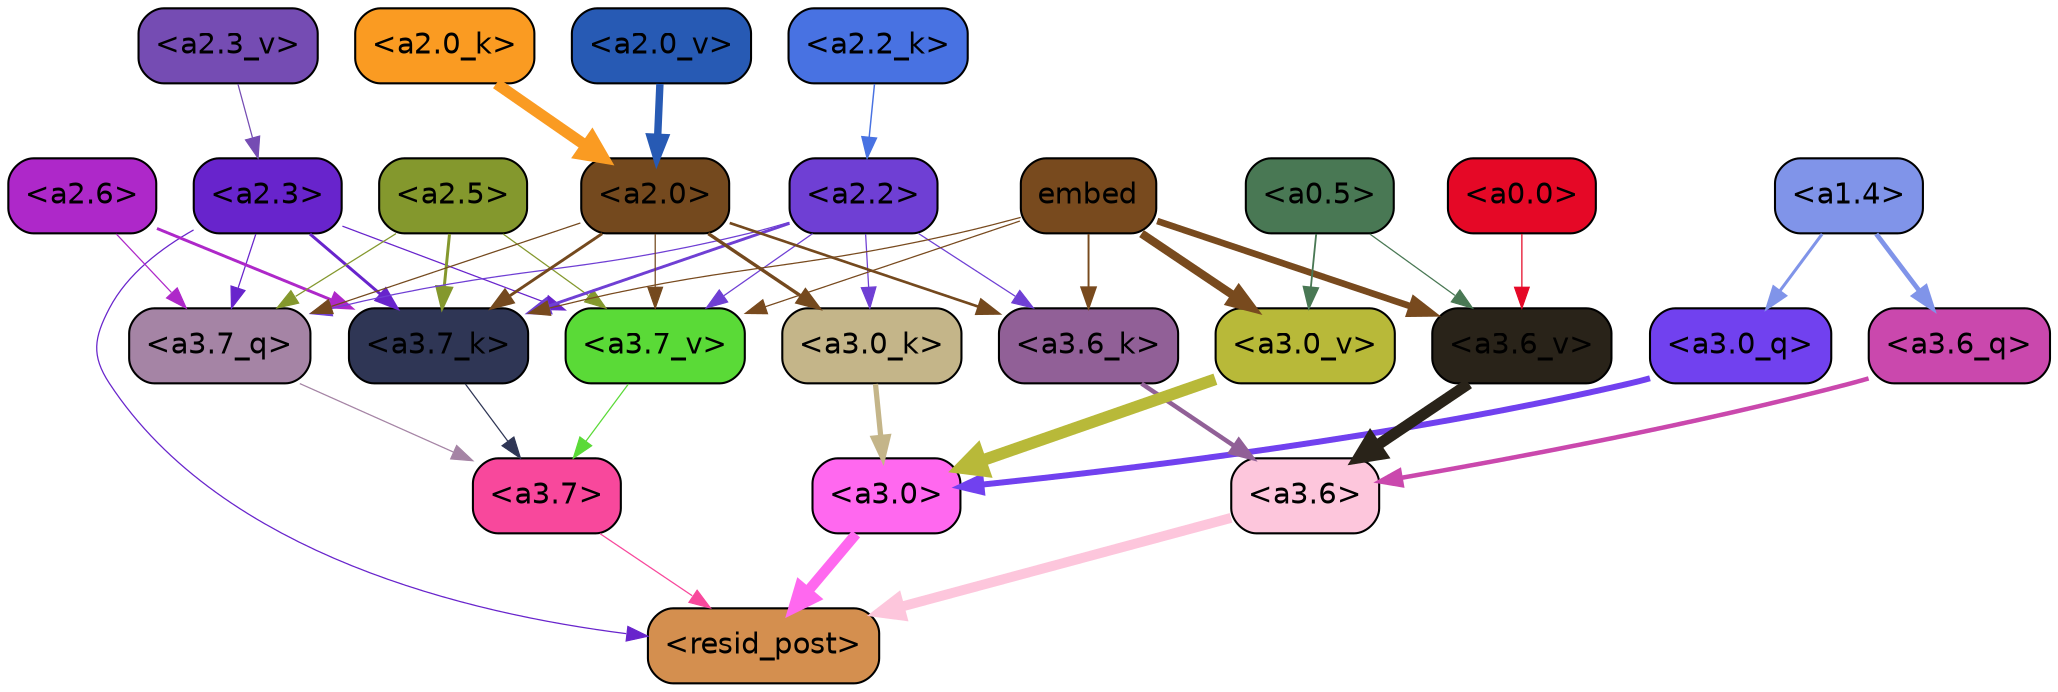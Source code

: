 strict digraph "" {
	graph [bgcolor=transparent,
		layout=dot,
		overlap=false,
		splines=true
	];
	"<a3.7>"	[color=black,
		fillcolor="#f8489c",
		fontname=Helvetica,
		shape=box,
		style="filled, rounded"];
	"<resid_post>"	[color=black,
		fillcolor="#d48f4f",
		fontname=Helvetica,
		shape=box,
		style="filled, rounded"];
	"<a3.7>" -> "<resid_post>"	[color="#f8489c",
		penwidth=0.6];
	"<a3.6>"	[color=black,
		fillcolor="#fdc6dc",
		fontname=Helvetica,
		shape=box,
		style="filled, rounded"];
	"<a3.6>" -> "<resid_post>"	[color="#fdc6dc",
		penwidth=4.749041676521301];
	"<a3.0>"	[color=black,
		fillcolor="#ff68ef",
		fontname=Helvetica,
		shape=box,
		style="filled, rounded"];
	"<a3.0>" -> "<resid_post>"	[color="#ff68ef",
		penwidth=5.004215121269226];
	"<a2.3>"	[color=black,
		fillcolor="#6824cc",
		fontname=Helvetica,
		shape=box,
		style="filled, rounded"];
	"<a2.3>" -> "<resid_post>"	[color="#6824cc",
		penwidth=0.6];
	"<a3.7_q>"	[color=black,
		fillcolor="#a584a5",
		fontname=Helvetica,
		shape=box,
		style="filled, rounded"];
	"<a2.3>" -> "<a3.7_q>"	[color="#6824cc",
		penwidth=0.6];
	"<a3.7_k>"	[color=black,
		fillcolor="#2f3655",
		fontname=Helvetica,
		shape=box,
		style="filled, rounded"];
	"<a2.3>" -> "<a3.7_k>"	[color="#6824cc",
		penwidth=1.4391854107379913];
	"<a3.7_v>"	[color=black,
		fillcolor="#5ada37",
		fontname=Helvetica,
		shape=box,
		style="filled, rounded"];
	"<a2.3>" -> "<a3.7_v>"	[color="#6824cc",
		penwidth=0.6];
	"<a3.7_q>" -> "<a3.7>"	[color="#a584a5",
		penwidth=0.6];
	"<a3.6_q>"	[color=black,
		fillcolor="#ca48ad",
		fontname=Helvetica,
		shape=box,
		style="filled, rounded"];
	"<a3.6_q>" -> "<a3.6>"	[color="#ca48ad",
		penwidth=2.160832464694977];
	"<a3.0_q>"	[color=black,
		fillcolor="#7141ef",
		fontname=Helvetica,
		shape=box,
		style="filled, rounded"];
	"<a3.0_q>" -> "<a3.0>"	[color="#7141ef",
		penwidth=2.870753765106201];
	"<a3.7_k>" -> "<a3.7>"	[color="#2f3655",
		penwidth=0.6];
	"<a3.6_k>"	[color=black,
		fillcolor="#916097",
		fontname=Helvetica,
		shape=box,
		style="filled, rounded"];
	"<a3.6_k>" -> "<a3.6>"	[color="#916097",
		penwidth=2.13908451795578];
	"<a3.0_k>"	[color=black,
		fillcolor="#c4b589",
		fontname=Helvetica,
		shape=box,
		style="filled, rounded"];
	"<a3.0_k>" -> "<a3.0>"	[color="#c4b589",
		penwidth=2.520303964614868];
	"<a3.7_v>" -> "<a3.7>"	[color="#5ada37",
		penwidth=0.6];
	"<a3.6_v>"	[color=black,
		fillcolor="#292319",
		fontname=Helvetica,
		shape=box,
		style="filled, rounded"];
	"<a3.6_v>" -> "<a3.6>"	[color="#292319",
		penwidth=5.297133803367615];
	"<a3.0_v>"	[color=black,
		fillcolor="#b8b939",
		fontname=Helvetica,
		shape=box,
		style="filled, rounded"];
	"<a3.0_v>" -> "<a3.0>"	[color="#b8b939",
		penwidth=5.680712580680847];
	"<a2.6>"	[color=black,
		fillcolor="#ae28c9",
		fontname=Helvetica,
		shape=box,
		style="filled, rounded"];
	"<a2.6>" -> "<a3.7_q>"	[color="#ae28c9",
		penwidth=0.6];
	"<a2.6>" -> "<a3.7_k>"	[color="#ae28c9",
		penwidth=1.4180794060230255];
	"<a2.5>"	[color=black,
		fillcolor="#84982d",
		fontname=Helvetica,
		shape=box,
		style="filled, rounded"];
	"<a2.5>" -> "<a3.7_q>"	[color="#84982d",
		penwidth=0.6];
	"<a2.5>" -> "<a3.7_k>"	[color="#84982d",
		penwidth=1.4281435310840607];
	"<a2.5>" -> "<a3.7_v>"	[color="#84982d",
		penwidth=0.6];
	"<a2.2>"	[color=black,
		fillcolor="#6f3fd4",
		fontname=Helvetica,
		shape=box,
		style="filled, rounded"];
	"<a2.2>" -> "<a3.7_q>"	[color="#6f3fd4",
		penwidth=0.6];
	"<a2.2>" -> "<a3.7_k>"	[color="#6f3fd4",
		penwidth=1.3982512056827545];
	"<a2.2>" -> "<a3.6_k>"	[color="#6f3fd4",
		penwidth=0.6];
	"<a2.2>" -> "<a3.0_k>"	[color="#6f3fd4",
		penwidth=0.6];
	"<a2.2>" -> "<a3.7_v>"	[color="#6f3fd4",
		penwidth=0.6];
	"<a2.0>"	[color=black,
		fillcolor="#74491e",
		fontname=Helvetica,
		shape=box,
		style="filled, rounded"];
	"<a2.0>" -> "<a3.7_q>"	[color="#74491e",
		penwidth=0.6];
	"<a2.0>" -> "<a3.7_k>"	[color="#74491e",
		penwidth=1.404832512140274];
	"<a2.0>" -> "<a3.6_k>"	[color="#74491e",
		penwidth=1.2708758115768433];
	"<a2.0>" -> "<a3.0_k>"	[color="#74491e",
		penwidth=1.6207245588302612];
	"<a2.0>" -> "<a3.7_v>"	[color="#74491e",
		penwidth=0.6];
	"<a1.4>"	[color=black,
		fillcolor="#8094e9",
		fontname=Helvetica,
		shape=box,
		style="filled, rounded"];
	"<a1.4>" -> "<a3.6_q>"	[color="#8094e9",
		penwidth=2.289449453353882];
	"<a1.4>" -> "<a3.0_q>"	[color="#8094e9",
		penwidth=1.4600623846054077];
	embed	[color=black,
		fillcolor="#784a1e",
		fontname=Helvetica,
		shape=box,
		style="filled, rounded"];
	embed -> "<a3.7_k>"	[color="#784a1e",
		penwidth=0.6];
	embed -> "<a3.6_k>"	[color="#784a1e",
		penwidth=0.9291638135910034];
	embed -> "<a3.7_v>"	[color="#784a1e",
		penwidth=0.6];
	embed -> "<a3.6_v>"	[color="#784a1e",
		penwidth=3.1808209121227264];
	embed -> "<a3.0_v>"	[color="#784a1e",
		penwidth=4.036660343408585];
	"<a0.5>"	[color=black,
		fillcolor="#497854",
		fontname=Helvetica,
		shape=box,
		style="filled, rounded"];
	"<a0.5>" -> "<a3.6_v>"	[color="#497854",
		penwidth=0.6];
	"<a0.5>" -> "<a3.0_v>"	[color="#497854",
		penwidth=0.8798569142818451];
	"<a0.0>"	[color=black,
		fillcolor="#e50826",
		fontname=Helvetica,
		shape=box,
		style="filled, rounded"];
	"<a0.0>" -> "<a3.6_v>"	[color="#e50826",
		penwidth=0.6];
	"<a2.2_k>"	[color=black,
		fillcolor="#4872e2",
		fontname=Helvetica,
		shape=box,
		style="filled, rounded"];
	"<a2.2_k>" -> "<a2.2>"	[color="#4872e2",
		penwidth=0.7060726433992386];
	"<a2.0_k>"	[color=black,
		fillcolor="#fa9b22",
		fontname=Helvetica,
		shape=box,
		style="filled, rounded"];
	"<a2.0_k>" -> "<a2.0>"	[color="#fa9b22",
		penwidth=5.401692286133766];
	"<a2.3_v>"	[color=black,
		fillcolor="#754cb3",
		fontname=Helvetica,
		shape=box,
		style="filled, rounded"];
	"<a2.3_v>" -> "<a2.3>"	[color="#754cb3",
		penwidth=0.6];
	"<a2.0_v>"	[color=black,
		fillcolor="#275ab4",
		fontname=Helvetica,
		shape=box,
		style="filled, rounded"];
	"<a2.0_v>" -> "<a2.0>"	[color="#275ab4",
		penwidth=3.56003999710083];
}

